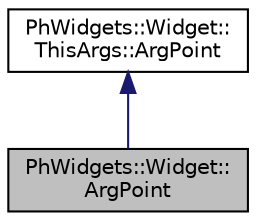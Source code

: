 digraph "PhWidgets::Widget::ArgPoint"
{
  edge [fontname="Helvetica",fontsize="10",labelfontname="Helvetica",labelfontsize="10"];
  node [fontname="Helvetica",fontsize="10",shape=record];
  Node14 [label="PhWidgets::Widget::\lArgPoint",height=0.2,width=0.4,color="black", fillcolor="grey75", style="filled", fontcolor="black"];
  Node15 -> Node14 [dir="back",color="midnightblue",fontsize="10",style="solid",fontname="Helvetica"];
  Node15 [label="PhWidgets::Widget::\lThisArgs::ArgPoint",height=0.2,width=0.4,color="black", fillcolor="white", style="filled",URL="$struct_ph_widgets_1_1_widget_1_1_this_args_1_1_arg_point.html"];
}
